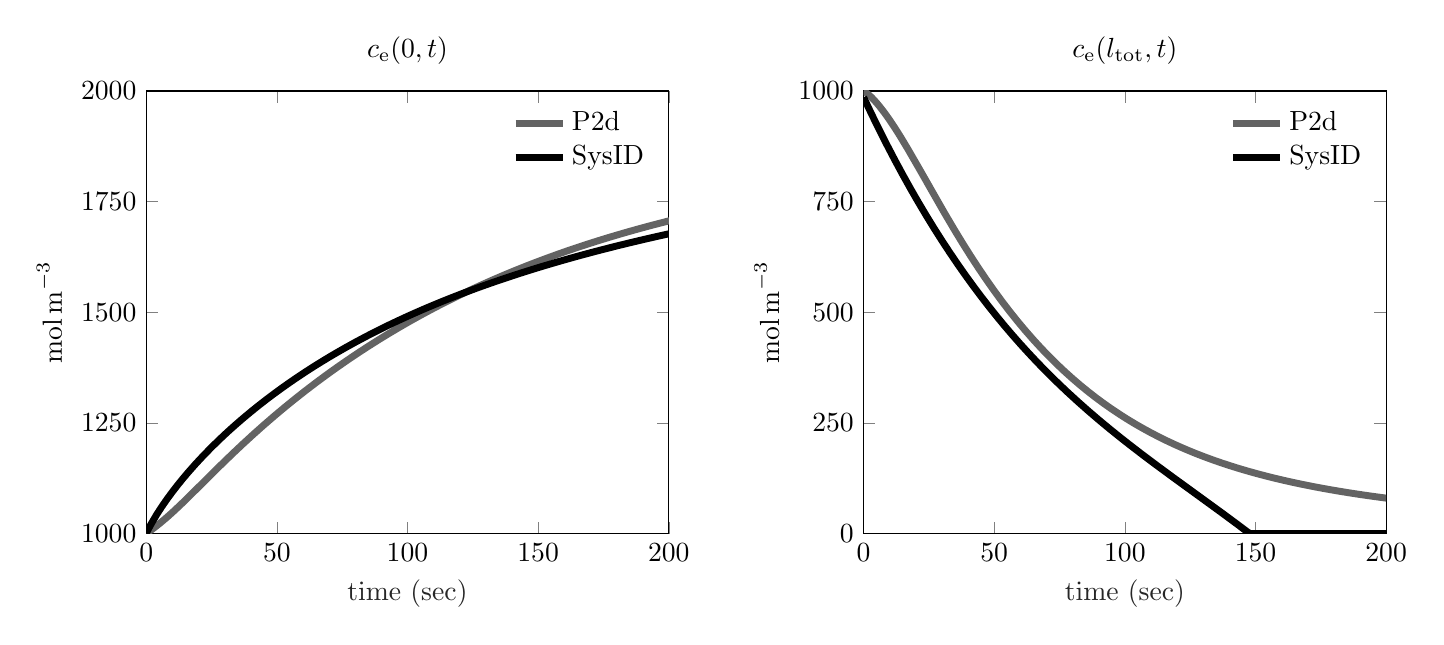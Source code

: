 % This file was created by matlab2tikz.
%
\definecolor{mycolor1}{rgb}{0.388,0.388,0.388}%
%
\begin{tikzpicture}

\begin{axis}[%
width=66.371mm,
height=56.212mm,
at={(0mm,0mm)},
scale only axis,
xmin=0,
xmax=200,
xtick={0,50,100,150,200},
xlabel style={font=\color{white!15!black}},
xlabel={time (sec)},
ymin=1000,
ymax=2000,
ytick={1000, 1250, 1500, 1750, 2000},
ylabel style={font=\color{white!15!black}},
ylabel={$\mathrm{mol \, m}^{-3}$},
axis background/.style={fill=white},
title style={font=\bfseries},
title={$c_\mathrm{e}(0,t)$},
legend style={legend cell align=left, align=left, fill=none, draw=none},
xticklabel style={/pgf/number format/1000 sep=, /pgf/number format/precision=0,/pgf/number format/fixed,/pgf/number format/fixed zerofill,},yticklabel style={/pgf/number format/1000 sep=, /pgf/number format/precision=2, /pgf/number format/fixed, }, ylabel absolute,
]
\addplot [color=mycolor1, line width=2.5pt]
  table[row sep=crcr]{%
0	1000\\
2	1008.41\\
4	1017.43\\
6	1026.99\\
8	1037.07\\
10	1047.62\\
13	1064.17\\
16	1081.34\\
22	1116.51\\
28	1151.59\\
33	1180.16\\
37	1202.4\\
41	1224.05\\
45	1245.07\\
49	1265.47\\
53	1285.24\\
57	1304.41\\
61	1322.99\\
65	1341\\
69	1358.46\\
73	1375.37\\
77	1391.76\\
81	1407.65\\
85	1423.05\\
89	1437.97\\
93	1452.42\\
97	1466.43\\
101	1479.99\\
105	1493.13\\
109	1505.85\\
113	1518.17\\
117	1530.1\\
121	1541.64\\
125	1552.81\\
129	1563.63\\
133	1574.09\\
137	1584.21\\
141	1594\\
145	1603.47\\
149	1612.63\\
153	1621.49\\
157	1630.07\\
161	1638.36\\
165	1646.38\\
169	1654.14\\
173	1661.64\\
177	1668.91\\
181	1675.94\\
185	1682.74\\
189	1689.33\\
193	1695.7\\
197	1701.88\\
201	1707.86\\
};
\addlegendentry{P2d}

\addplot [color=black, line width=2.5pt]
  table[row sep=crcr]{%
0	1000\\
1.0	1011.81\\
2.0	1022.75\\
3.999	1042.76\\
5.999	1061\\
7.998	1077.99\\
9.998	1094.02\\
11.997	1109.26\\
13.997	1123.83\\
15.997	1137.81\\
18.996	1157.82\\
21.995	1176.8\\
24.995	1194.89\\
27.994	1212.19\\
30.993	1228.76\\
33.993	1244.69\\
36.992	1260.02\\
39.992	1274.8\\
42.991	1289.06\\
45.99	1302.83\\
48.99	1316.16\\
51.989	1329.05\\
54.988	1341.54\\
57.988	1353.65\\
60.987	1365.38\\
63.986	1376.77\\
66.986	1387.82\\
69.985	1398.55\\
72.984	1408.97\\
75.984	1419.09\\
79.983	1432.16\\
83.982	1444.74\\
87.981	1456.87\\
91.98	1468.58\\
95.98	1479.87\\
99.979	1490.77\\
103.978	1501.3\\
107.977	1511.48\\
111.976	1521.32\\
115.975	1530.85\\
119.974	1540.06\\
123.974	1548.99\\
127.973	1557.63\\
131.972	1566.01\\
135.971	1574.13\\
139.97	1582.01\\
143.969	1589.66\\
147.968	1597.09\\
151.968	1604.3\\
155.967	1611.31\\
159.966	1618.13\\
163.965	1624.76\\
167.964	1631.21\\
171.963	1637.48\\
175.963	1643.6\\
180.961	1651.02\\
185.96	1658.2\\
190.959	1665.17\\
195.958	1671.92\\
200.957	1678.47\\
};
\addlegendentry{SysID}

\end{axis}

\begin{axis}[%
width=66.371mm,
height=56.212mm,
at={(91.106mm,0mm)},
scale only axis,
xmin=0,
xmax=200,
xtick={0,50,100,150,200},
xlabel style={font=\color{white!15!black}},
xlabel={time (sec)},
ymin=0,
ymax=1000,
ytick={   0,  250,  500,  750, 1000},
ylabel style={font=\color{white!15!black}},
ylabel={$\mathrm{mol \, m}^{-3}$},
axis background/.style={fill=white},
title style={font=\bfseries},
title={$c_\mathrm{e}(l_\mathrm{tot},t)$},
legend style={legend cell align=left, align=left, fill=none, draw=none},
xticklabel style={/pgf/number format/1000 sep=, /pgf/number format/precision=0,/pgf/number format/fixed,/pgf/number format/fixed zerofill,},yticklabel style={/pgf/number format/1000 sep=, /pgf/number format/precision=2, /pgf/number format/fixed, }, ylabel absolute,
]
\addplot [color=mycolor1, line width=2.5pt]
  table[row sep=crcr]{%
0	1000\\
1	996.139\\
2	991.288\\
3	985.754\\
4	979.658\\
5	973.074\\
6	966.042\\
8	950.815\\
10	934.224\\
12	916.478\\
14	897.769\\
17	868.319\\
21	827.442\\
31	724.013\\
35	684.067\\
38	655.042\\
41	626.926\\
44	599.777\\
47	573.631\\
50	548.503\\
53	524.393\\
56	501.294\\
59	479.187\\
62	458.051\\
65	437.86\\
68	418.586\\
71	400.199\\
74	382.667\\
77	365.958\\
80	350.041\\
83	334.884\\
86	320.455\\
89	306.723\\
92	293.658\\
95	281.23\\
98	269.411\\
101	258.173\\
104	247.488\\
107	237.331\\
110	227.675\\
113	218.497\\
116	209.772\\
119	201.479\\
122	193.595\\
125	186.099\\
128	178.972\\
131	172.194\\
134	165.747\\
137	159.614\\
140	153.779\\
143	148.224\\
146	142.936\\
149	137.9\\
152	133.103\\
155	128.531\\
158	124.173\\
161	120.016\\
164	116.05\\
167	112.265\\
170	108.65\\
173	105.197\\
176	101.897\\
179	98.741\\
182	95.721\\
185	92.831\\
188	90.064\\
191	87.412\\
194	84.871\\
198	81.643\\
201	79.335\\
};
\addlegendentry{P2d}

\addplot [color=black, line width=2.5pt]
  table[row sep=crcr]{%
0	985.86\\
2.999	948.59\\
5.999	912.476\\
8.998	877.492\\
11.997	843.608\\
14.997	810.796\\
17.996	779.03\\
20.995	748.28\\
23.995	718.518\\
26.994	689.717\\
29.994	661.849\\
32.993	634.885\\
35.992	608.798\\
38.992	583.558\\
41.991	559.14\\
44.99	535.513\\
47.99	512.651\\
50.989	490.525\\
53.989	469.108\\
56.988	448.37\\
59.987	428.285\\
62.987	408.824\\
65.986	389.959\\
68.985	371.662\\
71.985	353.905\\
74.984	336.661\\
77.983	319.9\\
81.983	298.256\\
85.982	277.357\\
89.981	257.135\\
93.98	237.524\\
97.979	218.458\\
101.978	199.871\\
106.977	177.208\\
111.976	155.058\\
117.975	128.974\\
126.973	90.394\\
136.971	47.474\\
142.97	21.28\\
146.969	3.494\\
147.968	0\\
200.957	0\\
};
\addlegendentry{SysID}

\end{axis}
\end{tikzpicture}%